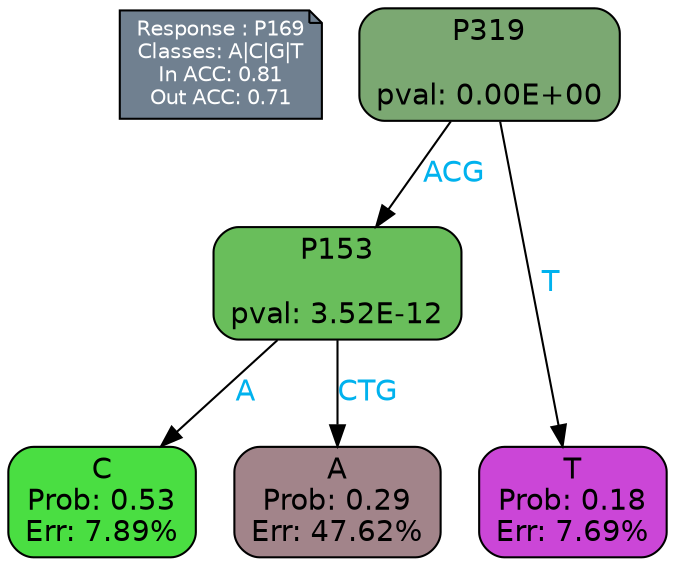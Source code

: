digraph Tree {
node [shape=box, style="filled, rounded", color="black", fontname=helvetica] ;
graph [ranksep=equally, splines=polylines, bgcolor=transparent, dpi=600] ;
edge [fontname=helvetica] ;
LEGEND [label="Response : P169
Classes: A|C|G|T
In ACC: 0.81
Out ACC: 0.71
",shape=note,align=left,style=filled,fillcolor="slategray",fontcolor="white",fontsize=10];1 [label="P319

pval: 0.00E+00", fillcolor="#7ba872"] ;
2 [label="P153

pval: 3.52E-12", fillcolor="#69be5b"] ;
3 [label="C
Prob: 0.53
Err: 7.89%", fillcolor="#4ade42"] ;
4 [label="A
Prob: 0.29
Err: 47.62%", fillcolor="#a2848a"] ;
5 [label="T
Prob: 0.18
Err: 7.69%", fillcolor="#cb46d7"] ;
1 -> 2 [label="ACG",fontcolor=deepskyblue2] ;
1 -> 5 [label="T",fontcolor=deepskyblue2] ;
2 -> 3 [label="A",fontcolor=deepskyblue2] ;
2 -> 4 [label="CTG",fontcolor=deepskyblue2] ;
{rank = same; 3;4;5;}{rank = same; LEGEND;1;}}
